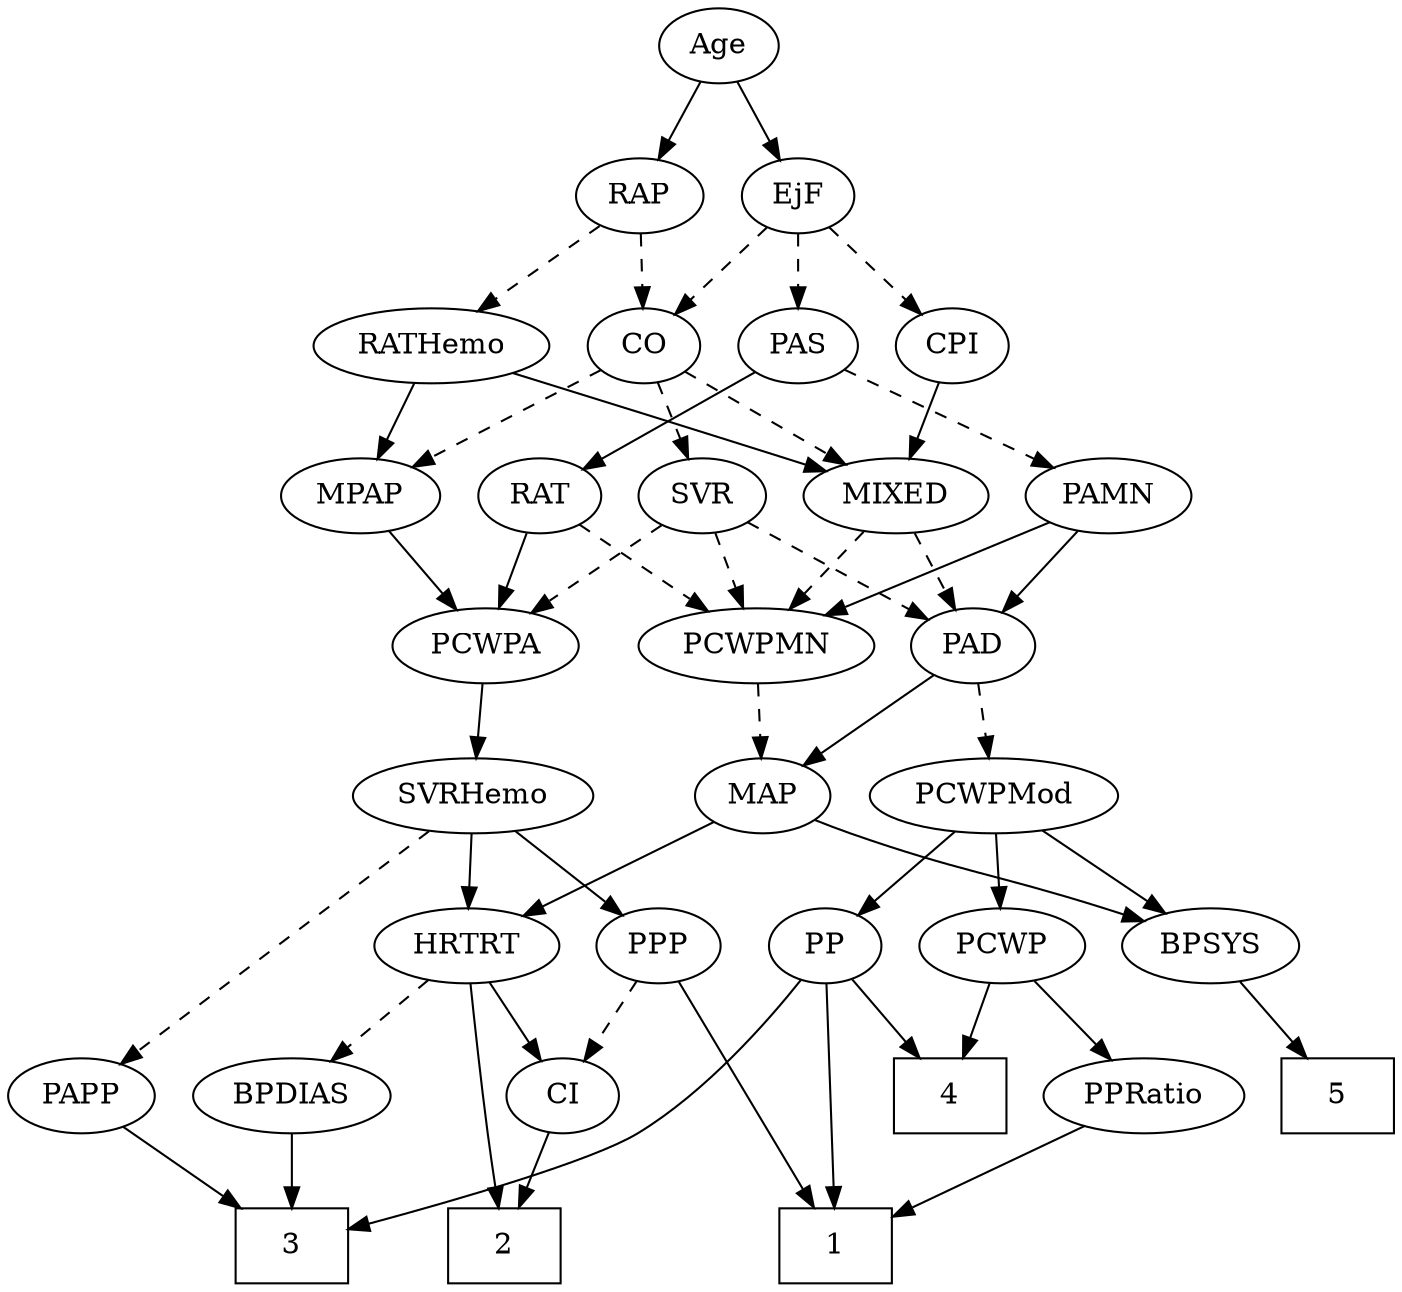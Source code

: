 strict digraph {
	graph [bb="0,0,631.85,612"];
	node [label="\N"];
	1	[height=0.5,
		pos="379.85,18",
		shape=box,
		width=0.75];
	2	[height=0.5,
		pos="222.85,18",
		shape=box,
		width=0.75];
	3	[height=0.5,
		pos="123.85,18",
		shape=box,
		width=0.75];
	4	[height=0.5,
		pos="434.85,90",
		shape=box,
		width=0.75];
	5	[height=0.5,
		pos="604.85,90",
		shape=box,
		width=0.75];
	Age	[height=0.5,
		pos="315.85,594",
		width=0.75];
	EjF	[height=0.5,
		pos="352.85,522",
		width=0.75];
	Age -> EjF	[pos="e,344.31,539.15 324.43,576.76 328.91,568.28 334.5,557.71 339.53,548.2",
		style=solid];
	RAP	[height=0.5,
		pos="279.85,522",
		width=0.77632];
	Age -> RAP	[pos="e,288.4,539.63 307.5,576.76 303.2,568.4 297.86,558.02 293.02,548.61",
		style=solid];
	CO	[height=0.5,
		pos="280.85,450",
		width=0.75];
	EjF -> CO	[pos="e,295.64,465.38 338.28,506.83 328.1,496.94 314.32,483.55 302.82,472.36",
		style=dashed];
	PAS	[height=0.5,
		pos="352.85,450",
		width=0.75];
	EjF -> PAS	[pos="e,352.85,468.1 352.85,503.7 352.85,495.98 352.85,486.71 352.85,478.11",
		style=dashed];
	CPI	[height=0.5,
		pos="424.85,450",
		width=0.75];
	EjF -> CPI	[pos="e,410.05,465.38 367.42,506.83 377.6,496.94 391.37,483.55 402.88,472.36",
		style=dashed];
	RAP -> CO	[pos="e,280.6,468.1 280.09,503.7 280.2,495.98 280.34,486.71 280.46,478.11",
		style=dashed];
	RATHemo	[height=0.5,
		pos="186.85,450",
		width=1.3721];
	RAP -> RATHemo	[pos="e,207.51,466.55 262.35,507.83 249.21,497.94 230.93,484.18 215.64,472.67",
		style=dashed];
	MIXED	[height=0.5,
		pos="395.85,378",
		width=1.1193];
	PAD	[height=0.5,
		pos="425.85,306",
		width=0.79437];
	MIXED -> PAD	[pos="e,418.65,323.79 403.11,360.05 406.57,351.97 410.8,342.12 414.66,333.11",
		style=dashed];
	PCWPMN	[height=0.5,
		pos="328.85,306",
		width=1.3902];
	MIXED -> PCWPMN	[pos="e,344.46,323.31 380.64,361.12 372.03,352.12 361.09,340.68 351.48,330.65",
		style=dashed];
	MPAP	[height=0.5,
		pos="156.85,378",
		width=0.97491];
	PCWPA	[height=0.5,
		pos="216.85,306",
		width=1.1555];
	MPAP -> PCWPA	[pos="e,202.87,323.31 170.46,361.12 178.1,352.2 187.78,340.91 196.33,330.94",
		style=solid];
	BPSYS	[height=0.5,
		pos="537.85,162",
		width=1.0471];
	BPSYS -> 5	[pos="e,588.3,108.29 553.05,145.12 561.34,136.46 571.78,125.55 581.11,115.8",
		style=solid];
	PCWPMod	[height=0.5,
		pos="433.85,234",
		width=1.4443];
	PAD -> PCWPMod	[pos="e,431.89,252.1 427.82,287.7 428.71,279.98 429.77,270.71 430.75,262.11",
		style=dashed];
	MAP	[height=0.5,
		pos="328.85,234",
		width=0.84854];
	PAD -> MAP	[pos="e,347.34,248.35 407.6,291.83 392.93,281.24 372.1,266.21 355.55,254.27",
		style=solid];
	CO -> MIXED	[pos="e,372.97,392.92 300.1,437.28 317.58,426.64 343.71,410.73 364.26,398.23",
		style=dashed];
	CO -> MPAP	[pos="e,179.67,391.88 260.92,437.75 241.43,426.75 211.42,409.81 188.63,396.94",
		style=dashed];
	SVR	[height=0.5,
		pos="309.85,378",
		width=0.77632];
	CO -> SVR	[pos="e,303.02,395.47 287.72,432.41 291.11,424.22 295.29,414.14 299.09,404.95",
		style=dashed];
	PAMN	[height=0.5,
		pos="490.85,378",
		width=1.011];
	PAS -> PAMN	[pos="e,466.43,391.39 373.81,438.37 395.97,427.13 431.25,409.23 457.29,396.02",
		style=dashed];
	RAT	[height=0.5,
		pos="236.85,378",
		width=0.75827];
	PAS -> RAT	[pos="e,256.33,390.75 333.43,437.28 314.7,425.98 286.13,408.74 264.92,395.94",
		style=solid];
	PAMN -> PAD	[pos="e,439.79,322.01 476.42,361.46 467.72,352.09 456.48,339.99 446.81,329.57",
		style=solid];
	PAMN -> PCWPMN	[pos="e,359.65,320.31 464.46,365.6 438.57,354.41 398.75,337.2 368.95,324.33",
		style=solid];
	RATHemo -> MIXED	[pos="e,365.03,389.77 222.48,437.35 254.94,426.71 304.17,410.47 346.85,396 349.61,395.06 352.45,394.09 355.31,393.11",
		style=solid];
	RATHemo -> MPAP	[pos="e,164.04,395.79 179.59,432.05 176.12,423.97 171.9,414.12 168.04,405.11",
		style=solid];
	CPI -> MIXED	[pos="e,402.87,395.96 417.97,432.41 414.63,424.34 410.53,414.43 406.77,405.35",
		style=solid];
	RAT -> PCWPA	[pos="e,221.78,324.28 232.01,360.05 229.78,352.26 227.08,342.82 224.58,334.08",
		style=solid];
	RAT -> PCWPMN	[pos="e,308.41,322.55 254.15,363.83 267.15,353.94 285.24,340.18 300.36,328.67",
		style=dashed];
	SVR -> PAD	[pos="e,405.68,319.17 329.52,365.13 347.99,353.98 375.85,337.17 396.86,324.49",
		style=dashed];
	SVR -> PCWPA	[pos="e,236.84,322.05 292.35,363.83 279.04,353.81 260.43,339.81 245.02,328.21",
		style=dashed];
	SVR -> PCWPMN	[pos="e,324.16,324.28 314.45,360.05 316.56,352.26 319.12,342.82 321.5,334.08",
		style=dashed];
	PCWPMod -> BPSYS	[pos="e,516.85,177.14 456.67,217.64 471.81,207.45 491.82,193.98 508.18,182.97",
		style=solid];
	PP	[height=0.5,
		pos="366.85,162",
		width=0.75];
	PCWPMod -> PP	[pos="e,380.93,177.72 418.31,216.76 409.31,207.37 397.86,195.41 388.05,185.15",
		style=solid];
	PCWP	[height=0.5,
		pos="446.85,162",
		width=0.97491];
	PCWPMod -> PCWP	[pos="e,443.67,180.1 437.06,215.7 438.49,207.98 440.21,198.71 441.81,190.11",
		style=solid];
	SVRHemo	[height=0.5,
		pos="201.85,234",
		width=1.3902];
	PCWPA -> SVRHemo	[pos="e,205.55,252.28 213.22,288.05 211.55,280.26 209.52,270.82 207.65,262.08",
		style=solid];
	PCWPMN -> MAP	[pos="e,328.85,252.1 328.85,287.7 328.85,279.98 328.85,270.71 328.85,262.11",
		style=dashed];
	PPP	[height=0.5,
		pos="279.85,162",
		width=0.75];
	SVRHemo -> PPP	[pos="e,264.33,176.93 219.55,217.12 230.5,207.28 244.69,194.55 256.56,183.9",
		style=solid];
	PAPP	[height=0.5,
		pos="31.847,90",
		width=0.88464];
	SVRHemo -> PAPP	[pos="e,49.241,105.53 183,217.26 152.27,191.59 91.344,140.7 56.968,111.98",
		style=dashed];
	HRTRT	[height=0.5,
		pos="194.85,162",
		width=1.1013];
	SVRHemo -> HRTRT	[pos="e,196.56,180.1 200.12,215.7 199.35,207.98 198.42,198.71 197.56,190.11",
		style=solid];
	BPDIAS	[height=0.5,
		pos="123.85,90",
		width=1.1735];
	BPDIAS -> 3	[pos="e,123.85,36.104 123.85,71.697 123.85,63.983 123.85,54.712 123.85,46.112",
		style=solid];
	MAP -> BPSYS	[pos="e,509.1,173.66 353.4,223.15 359.7,220.72 366.5,218.19 372.85,216 424.68,198.11 438.83,197.33 490.85,180 493.72,179.04 496.68,178.03 \
499.65,177",
		style=solid];
	MAP -> HRTRT	[pos="e,220.21,176.25 306.72,221.44 285.63,210.42 253.55,193.67 229.15,180.92",
		style=solid];
	PP -> 1	[pos="e,378.27,36.189 368.42,143.87 370.63,119.67 374.7,75.211 377.34,46.393",
		style=solid];
	PP -> 3	[pos="e,151.11,26.18 356.21,145.21 342.11,125.41 315.41,91.68 284.85,72 264.15,58.67 201.73,40.124 160.97,28.875",
		style=solid];
	PP -> 4	[pos="e,418.13,108.2 380.94,146.5 389.64,137.54 401.03,125.81 411.1,115.45",
		style=solid];
	PPP -> 1	[pos="e,367.78,36.133 290.93,145.26 308.07,120.92 341.19,73.891 361.81,44.607",
		style=solid];
	CI	[height=0.5,
		pos="248.85,90",
		width=0.75];
	PPP -> CI	[pos="e,256.14,107.47 272.5,144.41 268.83,136.13 264.31,125.92 260.21,116.66",
		style=dashed];
	PPRatio	[height=0.5,
		pos="519.85,90",
		width=1.1013];
	PPRatio -> 1	[pos="e,407.28,32.715 494.17,76.161 472.33,65.241 440.71,49.433 416.26,37.207",
		style=solid];
	PCWP -> 4	[pos="e,437.81,108.28 443.94,144.05 442.62,136.35 441.02,127.03 439.54,118.36",
		style=solid];
	PCWP -> PPRatio	[pos="e,503.53,106.64 462.69,145.81 472.5,136.4 485.28,124.14 496.27,113.61",
		style=solid];
	CI -> 2	[pos="e,229.33,36.447 242.69,72.411 239.76,64.539 236.19,54.929 232.89,46.042",
		style=solid];
	PAPP -> 3	[pos="e,101.48,36.019 50.023,75.17 62.368,65.778 78.995,53.127 93.344,42.209",
		style=solid];
	HRTRT -> 2	[pos="e,219.46,36.189 198.22,143.87 203.02,119.56 211.84,74.819 217.52,46.013",
		style=solid];
	HRTRT -> BPDIAS	[pos="e,140.05,106.98 179.09,145.46 169.75,136.26 157.75,124.42 147.31,114.13",
		style=dashed];
	HRTRT -> CI	[pos="e,236.76,106.67 207.37,144.76 214.28,135.8 222.99,124.51 230.65,114.59",
		style=solid];
}
